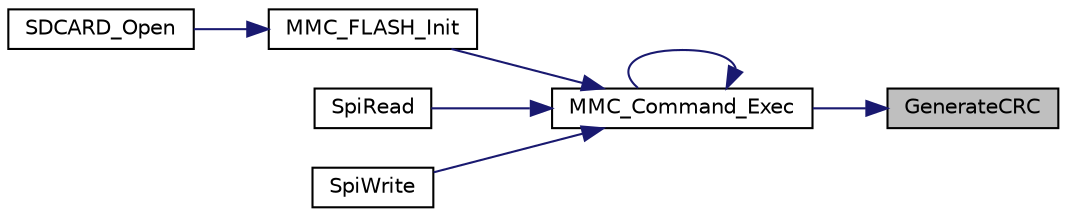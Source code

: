 digraph "GenerateCRC"
{
 // LATEX_PDF_SIZE
  edge [fontname="Helvetica",fontsize="10",labelfontname="Helvetica",labelfontsize="10"];
  node [fontname="Helvetica",fontsize="10",shape=record];
  rankdir="RL";
  Node1 [label="GenerateCRC",height=0.2,width=0.4,color="black", fillcolor="grey75", style="filled", fontcolor="black",tooltip="This function is used to generate CRC value."];
  Node1 -> Node2 [dir="back",color="midnightblue",fontsize="10",style="solid",fontname="Helvetica"];
  Node2 [label="MMC_Command_Exec",height=0.2,width=0.4,color="black", fillcolor="white", style="filled",URL="$d3/df3/group___n_a_n_o100___s_d_c_a_r_d___e_x_p_o_r_t_e_d___f_u_n_c_t_i_o_n_s.html#gac0eaa114dec5e09d4ffdd779d79ef8c8",tooltip="This function is used to Send SDCARD CMD and Receive Response."];
  Node2 -> Node2 [dir="back",color="midnightblue",fontsize="10",style="solid",fontname="Helvetica"];
  Node2 -> Node3 [dir="back",color="midnightblue",fontsize="10",style="solid",fontname="Helvetica"];
  Node3 [label="MMC_FLASH_Init",height=0.2,width=0.4,color="black", fillcolor="white", style="filled",URL="$d3/df3/group___n_a_n_o100___s_d_c_a_r_d___e_x_p_o_r_t_e_d___f_u_n_c_t_i_o_n_s.html#ga6fca6af47875a8b09ea83310df7955b6",tooltip="This function is used to initialize the flash card."];
  Node3 -> Node4 [dir="back",color="midnightblue",fontsize="10",style="solid",fontname="Helvetica"];
  Node4 [label="SDCARD_Open",height=0.2,width=0.4,color="black", fillcolor="white", style="filled",URL="$d3/df3/group___n_a_n_o100___s_d_c_a_r_d___e_x_p_o_r_t_e_d___f_u_n_c_t_i_o_n_s.html#ga0d1dcbc2556db3fc9e3c3111b8a55b85",tooltip="This function is used to Open GPIO function and initial SDCARD."];
  Node2 -> Node5 [dir="back",color="midnightblue",fontsize="10",style="solid",fontname="Helvetica"];
  Node5 [label="SpiRead",height=0.2,width=0.4,color="black", fillcolor="white", style="filled",URL="$d3/df3/group___n_a_n_o100___s_d_c_a_r_d___e_x_p_o_r_t_e_d___f_u_n_c_t_i_o_n_s.html#ga53822494332506a2799e99df7fd929ff",tooltip="This function is used to Get data from SD card."];
  Node2 -> Node6 [dir="back",color="midnightblue",fontsize="10",style="solid",fontname="Helvetica"];
  Node6 [label="SpiWrite",height=0.2,width=0.4,color="black", fillcolor="white", style="filled",URL="$d3/df3/group___n_a_n_o100___s_d_c_a_r_d___e_x_p_o_r_t_e_d___f_u_n_c_t_i_o_n_s.html#ga2f4ec7ecb036e8bf99b7caf197cbc1d7",tooltip="This function is used to store data into SD card."];
}
